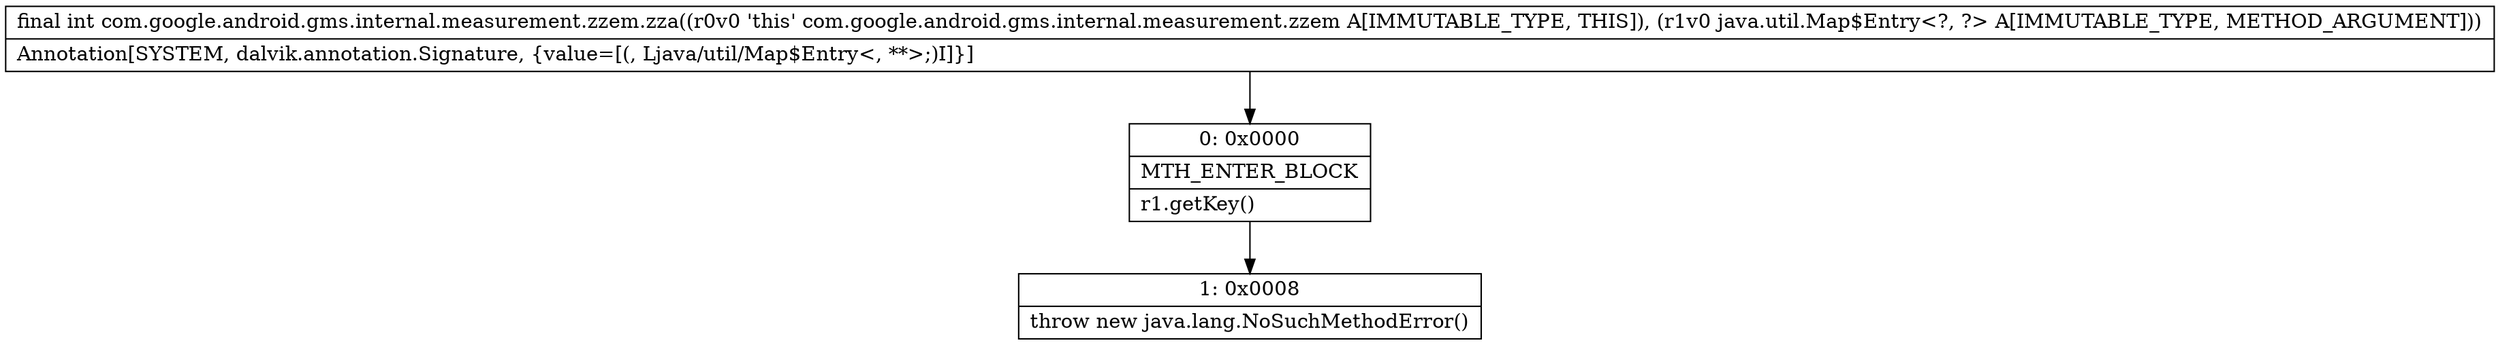 digraph "CFG forcom.google.android.gms.internal.measurement.zzem.zza(Ljava\/util\/Map$Entry;)I" {
Node_0 [shape=record,label="{0\:\ 0x0000|MTH_ENTER_BLOCK\l|r1.getKey()\l}"];
Node_1 [shape=record,label="{1\:\ 0x0008|throw new java.lang.NoSuchMethodError()\l}"];
MethodNode[shape=record,label="{final int com.google.android.gms.internal.measurement.zzem.zza((r0v0 'this' com.google.android.gms.internal.measurement.zzem A[IMMUTABLE_TYPE, THIS]), (r1v0 java.util.Map$Entry\<?, ?\> A[IMMUTABLE_TYPE, METHOD_ARGUMENT]))  | Annotation[SYSTEM, dalvik.annotation.Signature, \{value=[(, Ljava\/util\/Map$Entry\<, **\>;)I]\}]\l}"];
MethodNode -> Node_0;
Node_0 -> Node_1;
}

